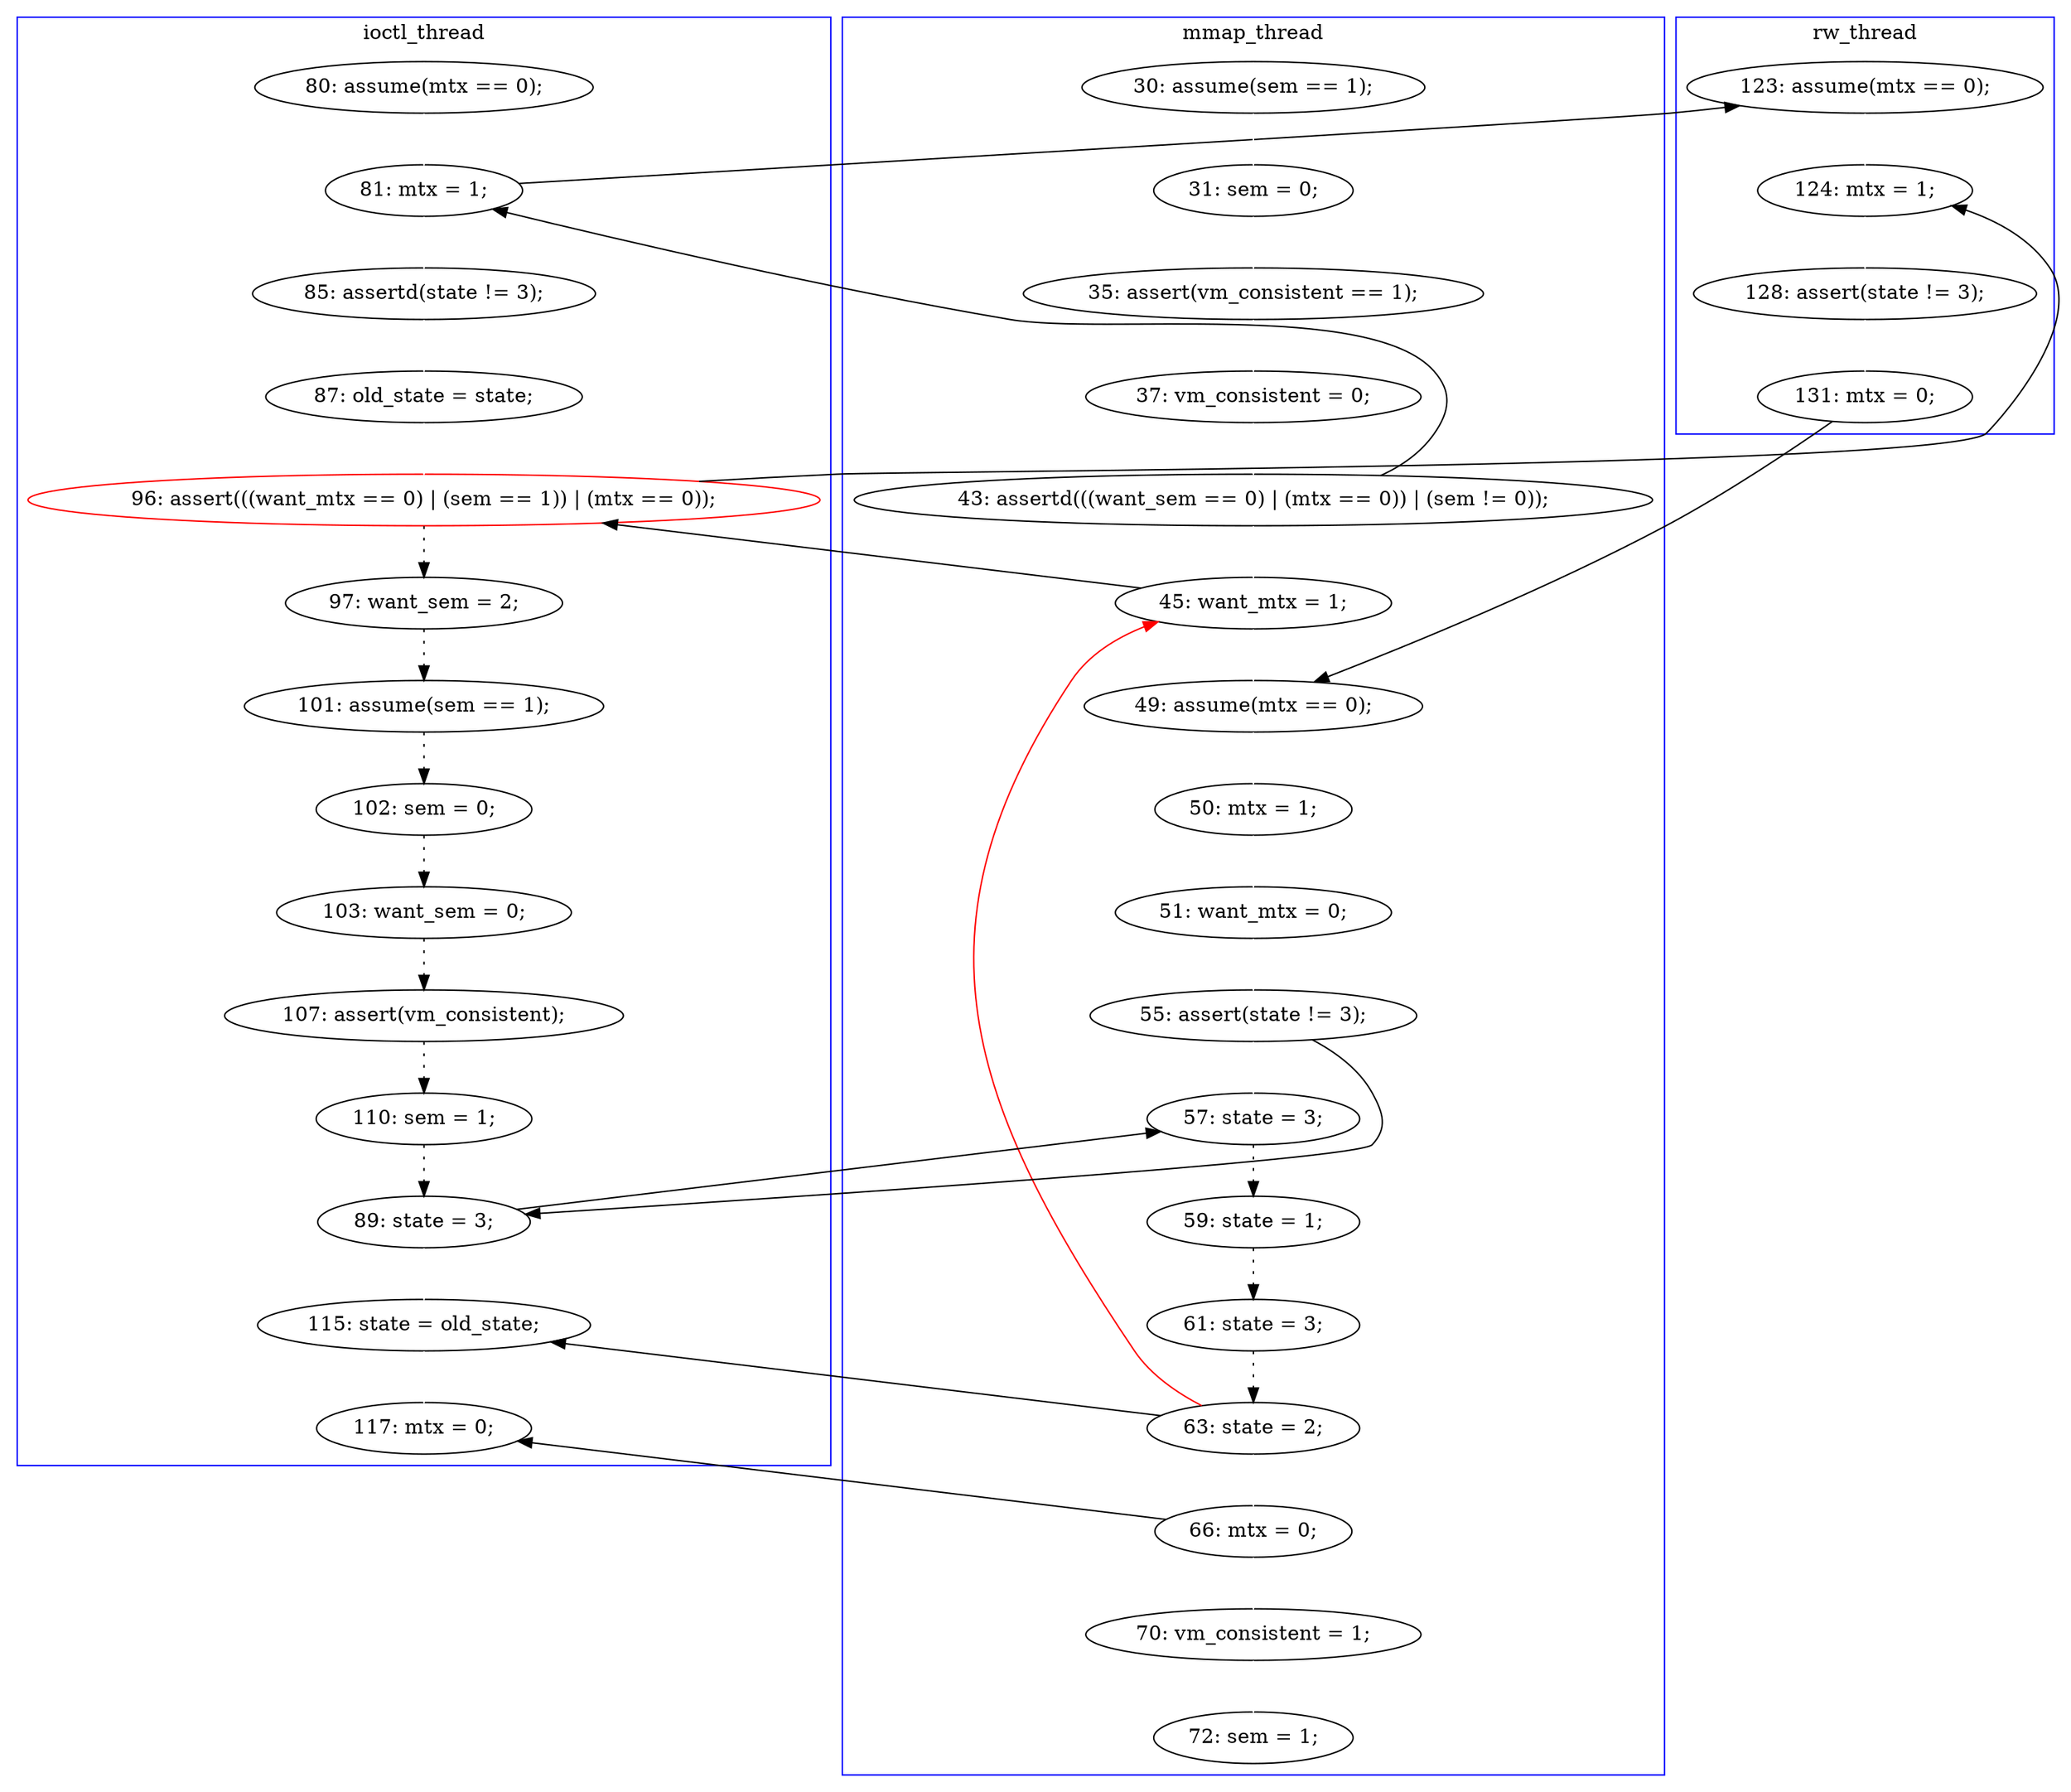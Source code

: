 digraph Counterexample {
	12 -> 14 [color = white, style = solid]
	11 -> 12 [color = white, style = solid]
	46 -> 47 [color = black, style = dotted]
	47 -> 16 [color = red, style = solid, constraint = false]
	19 -> 20 [color = white, style = solid]
	54 -> 56 [color = white, style = solid]
	33 -> 34 [color = black, style = dotted]
	44 -> 45 [color = black, style = dotted]
	45 -> 46 [color = black, style = dotted]
	16 -> 25 [color = black, style = solid, constraint = false]
	30 -> 31 [color = black, style = dotted]
	31 -> 32 [color = black, style = dotted]
	35 -> 36 [color = white, style = solid]
	37 -> 38 [color = white, style = solid]
	38 -> 39 [color = white, style = solid]
	20 -> 21 [color = white, style = solid]
	15 -> 20 [color = black, style = solid, constraint = false]
	36 -> 37 [color = black, style = solid, constraint = false]
	34 -> 43 [color = black, style = dotted]
	43 -> 54 [color = white, style = solid]
	41 -> 44 [color = white, style = solid]
	20 -> 28 [color = black, style = solid, constraint = false]
	47 -> 54 [color = black, style = solid, constraint = false]
	28 -> 29 [color = white, style = solid]
	14 -> 15 [color = white, style = solid]
	27 -> 30 [color = black, style = dotted]
	21 -> 22 [color = white, style = solid]
	16 -> 37 [color = white, style = solid]
	15 -> 16 [color = white, style = solid]
	32 -> 33 [color = black, style = dotted]
	22 -> 25 [color = white, style = solid]
	39 -> 41 [color = white, style = solid]
	29 -> 35 [color = white, style = solid]
	48 -> 56 [color = black, style = solid, constraint = false]
	47 -> 48 [color = white, style = solid]
	25 -> 29 [color = black, style = solid, constraint = false]
	43 -> 44 [color = black, style = solid, constraint = false]
	48 -> 49 [color = white, style = solid]
	41 -> 43 [color = black, style = solid, constraint = false]
	10 -> 11 [color = white, style = solid]
	25 -> 27 [color = black, style = dotted]
	49 -> 50 [color = white, style = solid]
	subgraph cluster3 {
		label = rw_thread
		color = blue
		29  [label = "124: mtx = 1;"]
		28  [label = "123: assume(mtx == 0);"]
		36  [label = "131: mtx = 0;"]
		35  [label = "128: assert(state != 3);"]
	}
	subgraph cluster2 {
		label = ioctl_thread
		color = blue
		20  [label = "81: mtx = 1;"]
		27  [label = "97: want_sem = 2;"]
		43  [label = "89: state = 3;"]
		21  [label = "85: assertd(state != 3);"]
		19  [label = "80: assume(mtx == 0);"]
		34  [label = "110: sem = 1;"]
		54  [label = "115: state = old_state;"]
		22  [label = "87: old_state = state;"]
		31  [label = "102: sem = 0;"]
		33  [label = "107: assert(vm_consistent);"]
		25  [label = "96: assert(((want_mtx == 0) | (sem == 1)) | (mtx == 0));", color = red]
		56  [label = "117: mtx = 0;"]
		32  [label = "103: want_sem = 0;"]
		30  [label = "101: assume(sem == 1);"]
	}
	subgraph cluster1 {
		label = mmap_thread
		color = blue
		37  [label = "49: assume(mtx == 0);"]
		16  [label = "45: want_mtx = 1;"]
		12  [label = "35: assert(vm_consistent == 1);"]
		50  [label = "72: sem = 1;"]
		48  [label = "66: mtx = 0;"]
		14  [label = "37: vm_consistent = 0;"]
		41  [label = "55: assert(state != 3);"]
		38  [label = "50: mtx = 1;"]
		47  [label = "63: state = 2;"]
		45  [label = "59: state = 1;"]
		49  [label = "70: vm_consistent = 1;"]
		15  [label = "43: assertd(((want_sem == 0) | (mtx == 0)) | (sem != 0));"]
		46  [label = "61: state = 3;"]
		44  [label = "57: state = 3;"]
		11  [label = "31: sem = 0;"]
		10  [label = "30: assume(sem == 1);"]
		39  [label = "51: want_mtx = 0;"]
	}
}